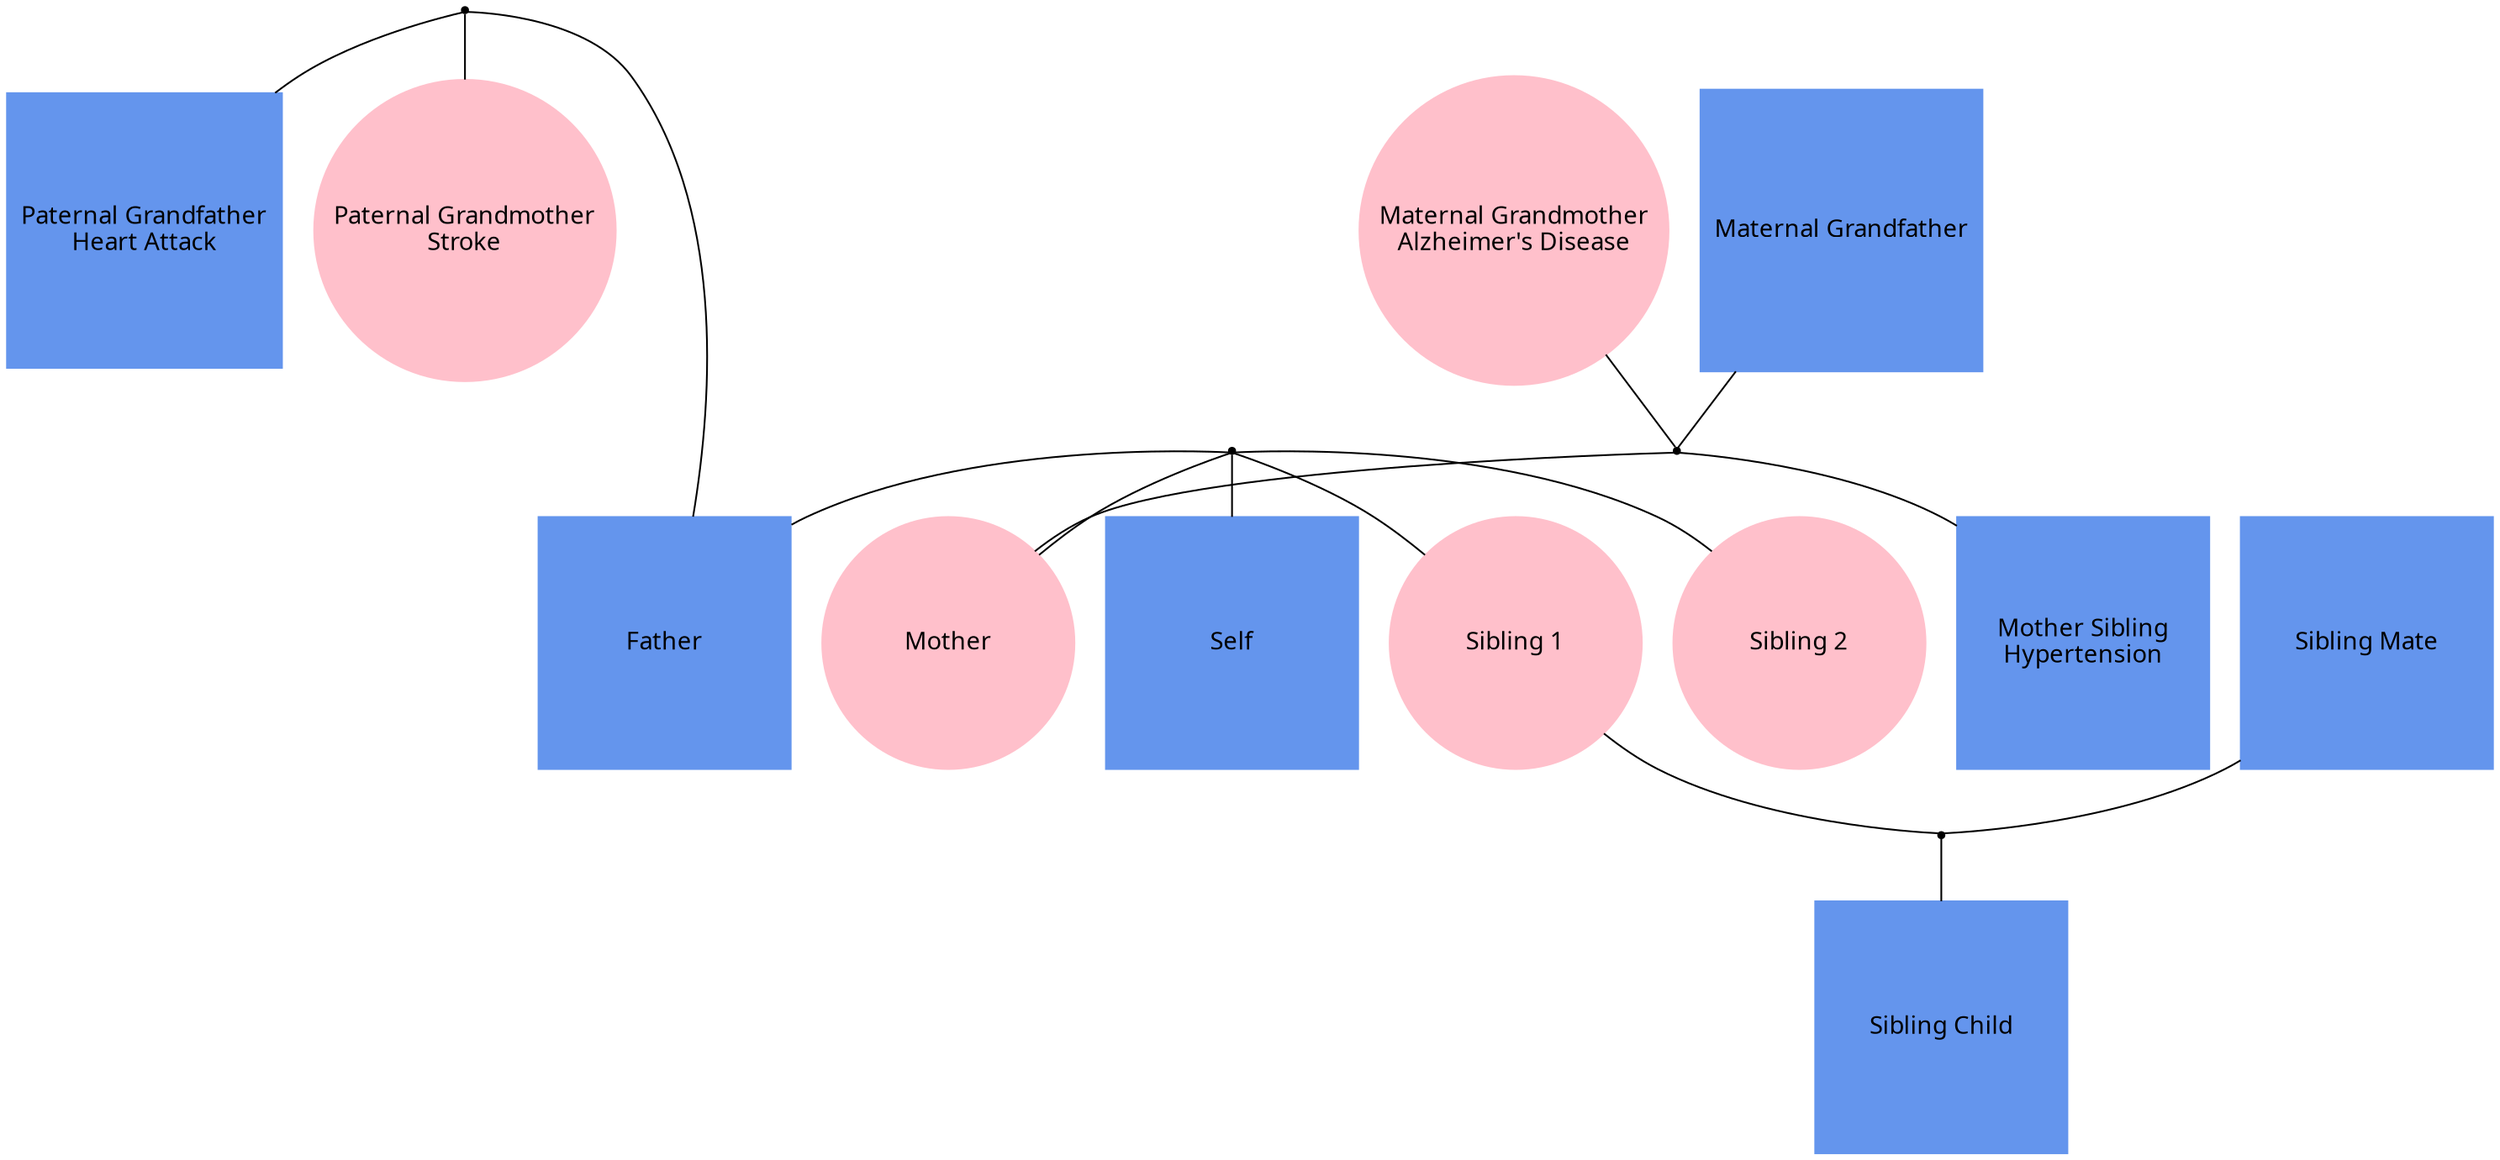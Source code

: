 
graph f2 {
ordering=out;

"Self" [fontname="helvetica:bold", width=2, shape=box, style=filled, regular=1, color="cornflowerblue"];
"Sibling 1" [fontname="helvetica:bold", width=2, shape=oval, style=filled, regular=1, color="pink"];
"Sibling Mate" [fontname="helvetica:bold", width=2, shape=box, style=filled, regular=1, color="cornflowerblue"];
"Sibling Child" [fontname="helvetica:bold", width=2, shape=box, style=filled, regular=1, color="cornflowerblue"];
"Sibling 2" [fontname="helvetica:bold", width=2, shape=oval, style=filled, regular=1, color="pink"];
"Father" [fontname="helvetica:bold", width=2, shape=box, style=filled, regular=1, color="cornflowerblue"];
"Paternal Grandmother\nStroke" [fontname="helvetica:bold", width=2, shape=oval, style=filled, regular=1, color="pink"];
"Paternal Grandfather\nHeart Attack" [fontname="helvetica:bold", width=2, shape=box, style=filled, regular=1, color="cornflowerblue"];
"Mother" [fontname="helvetica:bold", width=2, shape=oval, style=filled, regular=1, color="pink"];
"Mother Sibling\nHypertension" [fontname="helvetica:bold", width=2, shape=box, style=filled, regular=1, color="cornflowerblue"];
"Maternal Grandfather" [fontname="helvetica:bold", width=2, shape=box, style=filled, regular=1, color="cornflowerblue"];
"Maternal Grandmother\nAlzheimer's Disease" [fontname="helvetica:bold", width=2, shape=oval, style=filled, regular=1, color="pink"];

"siblingmate+sibling1" [shape=point];
"father+mother" [shape=point];
"paternalgrandfather+paternalgrandmother" [shape=point];
"maternalgrandfather+maternalgrandmother" [shape=point];

"Sibling Mate" -- "siblingmate+sibling1" -- "Sibling 1";
"Father" -- "father+mother" -- "Mother";
"Paternal Grandfather\nHeart Attack" -- "paternalgrandfather+paternalgrandmother" -- "Paternal Grandmother\nStroke";
"Maternal Grandfather" -- "maternalgrandfather+maternalgrandmother" -- "Maternal Grandmother\nAlzheimer's Disease";

"father+mother" -- "Self";
"father+mother" -- "Sibling 1";
"siblingmate+sibling1" -- "Sibling Child";
"father+mother" -- "Sibling 2";
"paternalgrandfather+paternalgrandmother" -- "Father";
"maternalgrandfather+maternalgrandmother" -- "Mother";
"maternalgrandfather+maternalgrandmother" -- "Mother Sibling\nHypertension";

{rank=same; "Paternal Grandmother\nStroke" "Paternal Grandfather\nHeart Attack" "Maternal Grandfather" "Maternal Grandmother\nAlzheimer's Disease"}
{rank=same; "Father" "Mother" "Mother Sibling\nHypertension"}
{rank=same; "Self" "Sibling 1" "Sibling Mate" "Sibling 2"}
{rank=same; "Sibling Child"}
}
    